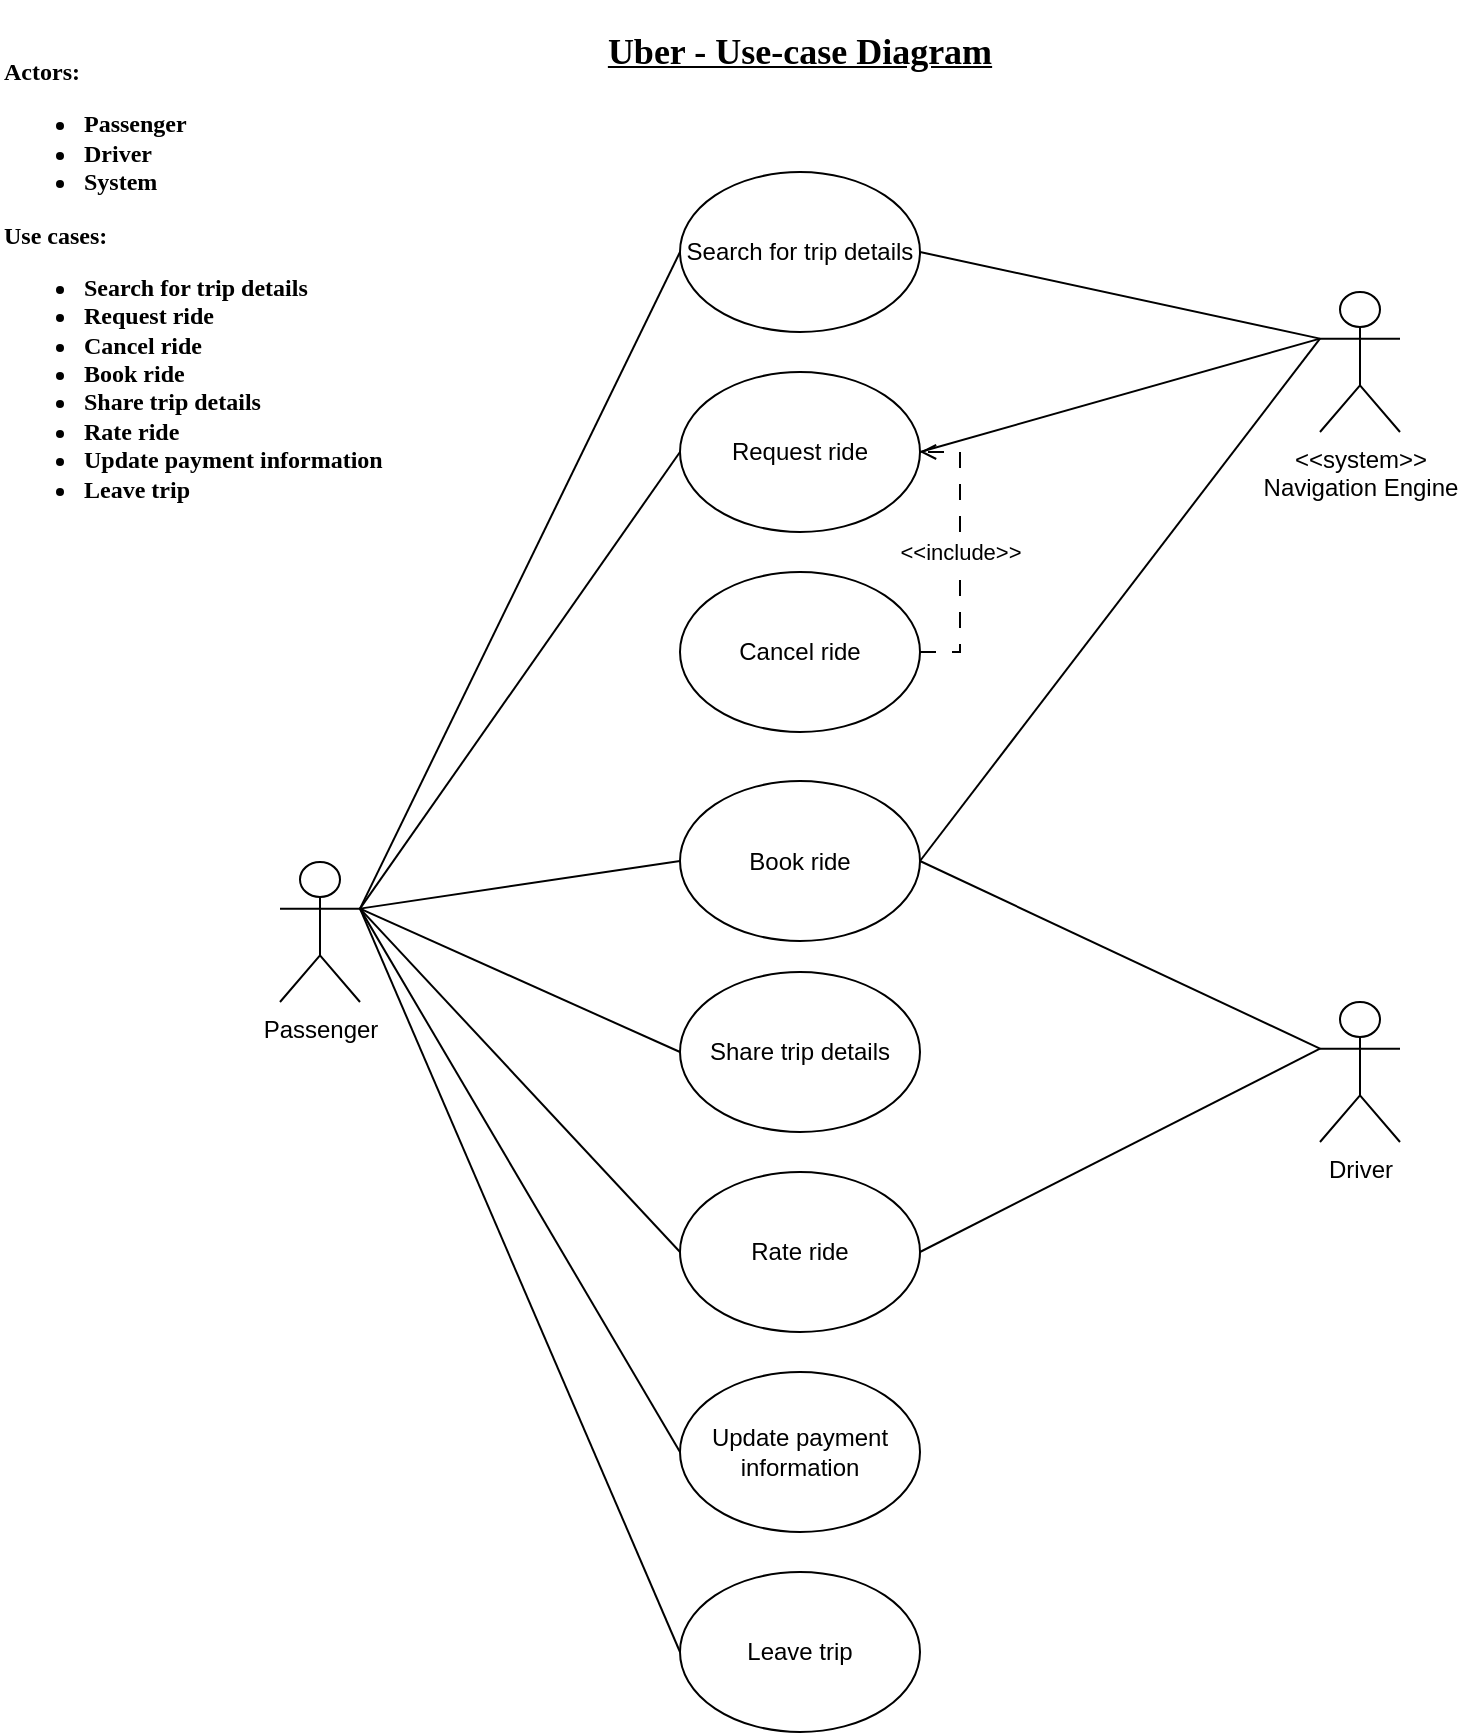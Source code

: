 <mxfile version="21.2.3" type="device">
  <diagram name="Página-1" id="eAzFou74vSm_Pbydygq0">
    <mxGraphModel dx="1028" dy="560" grid="1" gridSize="10" guides="1" tooltips="1" connect="1" arrows="1" fold="1" page="1" pageScale="1" pageWidth="827" pageHeight="1169" background="#ffffff" math="0" shadow="0">
      <root>
        <mxCell id="0" />
        <mxCell id="1" parent="0" />
        <mxCell id="8qd9BPg2neIUj7x8B0nQ-1" value="Actors:&lt;br&gt;&lt;ul&gt;&lt;li&gt;Passenger&lt;/li&gt;&lt;li&gt;Driver&lt;/li&gt;&lt;li&gt;System&lt;/li&gt;&lt;/ul&gt;&lt;div&gt;Use cases:&lt;/div&gt;&lt;div&gt;&lt;ul&gt;&lt;li&gt;Search for trip details&lt;/li&gt;&lt;li&gt;Request ride&lt;/li&gt;&lt;li&gt;Cancel ride&lt;/li&gt;&lt;li&gt;Book ride&lt;/li&gt;&lt;li&gt;Share trip details&lt;/li&gt;&lt;li&gt;Rate ride&lt;/li&gt;&lt;li&gt;Update payment information&lt;/li&gt;&lt;li&gt;Leave trip&lt;/li&gt;&lt;/ul&gt;&lt;/div&gt;" style="text;html=1;strokeColor=none;fillColor=none;align=left;verticalAlign=middle;whiteSpace=wrap;rounded=0;fontFamily=Coming Soon;fontSource=https%3A%2F%2Ffonts.googleapis.com%2Fcss%3Ffamily%3DComing%2BSoon;fontStyle=1" parent="1" vertex="1">
          <mxGeometry x="40" y="40" width="200" height="280" as="geometry" />
        </mxCell>
        <mxCell id="8qd9BPg2neIUj7x8B0nQ-2" value="&lt;h2&gt;&lt;font data-font-src=&quot;https://fonts.googleapis.com/css?family=Coming+Soon&quot; face=&quot;Coming Soon&quot;&gt;&lt;u&gt;Uber - Use-case Diagram&lt;/u&gt;&lt;/font&gt;&lt;/h2&gt;" style="text;html=1;strokeColor=none;fillColor=none;align=center;verticalAlign=middle;whiteSpace=wrap;rounded=0;" parent="1" vertex="1">
          <mxGeometry x="280" y="40" width="320" height="40" as="geometry" />
        </mxCell>
        <mxCell id="9MRlb0sJl3jCcLAnvzpH-31" style="rounded=0;orthogonalLoop=1;jettySize=auto;html=1;entryX=0;entryY=0.5;entryDx=0;entryDy=0;endArrow=none;endFill=0;exitX=1;exitY=0.333;exitDx=0;exitDy=0;exitPerimeter=0;" edge="1" parent="1" source="9MRlb0sJl3jCcLAnvzpH-1" target="9MRlb0sJl3jCcLAnvzpH-6">
          <mxGeometry relative="1" as="geometry">
            <mxPoint x="290" y="430" as="targetPoint" />
          </mxGeometry>
        </mxCell>
        <mxCell id="9MRlb0sJl3jCcLAnvzpH-32" style="rounded=0;orthogonalLoop=1;jettySize=auto;html=1;entryX=0;entryY=0.5;entryDx=0;entryDy=0;endArrow=none;endFill=0;exitX=1;exitY=0.333;exitDx=0;exitDy=0;exitPerimeter=0;" edge="1" parent="1" source="9MRlb0sJl3jCcLAnvzpH-1" target="9MRlb0sJl3jCcLAnvzpH-7">
          <mxGeometry relative="1" as="geometry" />
        </mxCell>
        <mxCell id="9MRlb0sJl3jCcLAnvzpH-34" style="rounded=0;orthogonalLoop=1;jettySize=auto;html=1;entryX=0;entryY=0.5;entryDx=0;entryDy=0;endArrow=none;endFill=0;exitX=1;exitY=0.333;exitDx=0;exitDy=0;exitPerimeter=0;" edge="1" parent="1" source="9MRlb0sJl3jCcLAnvzpH-1" target="9MRlb0sJl3jCcLAnvzpH-9">
          <mxGeometry relative="1" as="geometry" />
        </mxCell>
        <mxCell id="9MRlb0sJl3jCcLAnvzpH-36" style="rounded=0;orthogonalLoop=1;jettySize=auto;html=1;entryX=0;entryY=0.5;entryDx=0;entryDy=0;endArrow=none;endFill=0;exitX=1;exitY=0.333;exitDx=0;exitDy=0;exitPerimeter=0;" edge="1" parent="1" source="9MRlb0sJl3jCcLAnvzpH-1" target="9MRlb0sJl3jCcLAnvzpH-10">
          <mxGeometry relative="1" as="geometry" />
        </mxCell>
        <mxCell id="9MRlb0sJl3jCcLAnvzpH-37" style="rounded=0;orthogonalLoop=1;jettySize=auto;html=1;entryX=0;entryY=0.5;entryDx=0;entryDy=0;endArrow=none;endFill=0;exitX=1;exitY=0.333;exitDx=0;exitDy=0;exitPerimeter=0;" edge="1" parent="1" source="9MRlb0sJl3jCcLAnvzpH-1" target="9MRlb0sJl3jCcLAnvzpH-11">
          <mxGeometry relative="1" as="geometry" />
        </mxCell>
        <mxCell id="9MRlb0sJl3jCcLAnvzpH-38" style="rounded=0;orthogonalLoop=1;jettySize=auto;html=1;entryX=0;entryY=0.5;entryDx=0;entryDy=0;endArrow=none;endFill=0;exitX=1;exitY=0.333;exitDx=0;exitDy=0;exitPerimeter=0;" edge="1" parent="1" source="9MRlb0sJl3jCcLAnvzpH-1" target="9MRlb0sJl3jCcLAnvzpH-12">
          <mxGeometry relative="1" as="geometry" />
        </mxCell>
        <mxCell id="9MRlb0sJl3jCcLAnvzpH-39" style="rounded=0;orthogonalLoop=1;jettySize=auto;html=1;entryX=0;entryY=0.5;entryDx=0;entryDy=0;endArrow=none;endFill=0;exitX=1;exitY=0.333;exitDx=0;exitDy=0;exitPerimeter=0;" edge="1" parent="1" source="9MRlb0sJl3jCcLAnvzpH-1" target="9MRlb0sJl3jCcLAnvzpH-13">
          <mxGeometry relative="1" as="geometry" />
        </mxCell>
        <mxCell id="9MRlb0sJl3jCcLAnvzpH-1" value="Passenger" style="shape=umlActor;verticalLabelPosition=bottom;verticalAlign=top;html=1;outlineConnect=0;" vertex="1" parent="1">
          <mxGeometry x="180" y="465" width="40" height="70" as="geometry" />
        </mxCell>
        <mxCell id="9MRlb0sJl3jCcLAnvzpH-45" style="rounded=0;orthogonalLoop=1;jettySize=auto;html=1;entryX=1;entryY=0.5;entryDx=0;entryDy=0;endArrow=none;endFill=0;exitX=0;exitY=0.333;exitDx=0;exitDy=0;exitPerimeter=0;" edge="1" parent="1" source="9MRlb0sJl3jCcLAnvzpH-2" target="9MRlb0sJl3jCcLAnvzpH-9">
          <mxGeometry relative="1" as="geometry" />
        </mxCell>
        <mxCell id="9MRlb0sJl3jCcLAnvzpH-46" style="rounded=0;orthogonalLoop=1;jettySize=auto;html=1;entryX=1;entryY=0.5;entryDx=0;entryDy=0;endArrow=none;endFill=0;exitX=0;exitY=0.333;exitDx=0;exitDy=0;exitPerimeter=0;" edge="1" parent="1" source="9MRlb0sJl3jCcLAnvzpH-2" target="9MRlb0sJl3jCcLAnvzpH-11">
          <mxGeometry relative="1" as="geometry" />
        </mxCell>
        <mxCell id="9MRlb0sJl3jCcLAnvzpH-2" value="Driver" style="shape=umlActor;verticalLabelPosition=bottom;verticalAlign=top;html=1;outlineConnect=0;" vertex="1" parent="1">
          <mxGeometry x="700" y="535" width="40" height="70" as="geometry" />
        </mxCell>
        <mxCell id="9MRlb0sJl3jCcLAnvzpH-42" style="rounded=0;orthogonalLoop=1;jettySize=auto;html=1;entryX=1;entryY=0.5;entryDx=0;entryDy=0;endArrow=none;endFill=0;exitX=0;exitY=0.333;exitDx=0;exitDy=0;exitPerimeter=0;" edge="1" parent="1" source="9MRlb0sJl3jCcLAnvzpH-3" target="9MRlb0sJl3jCcLAnvzpH-6">
          <mxGeometry relative="1" as="geometry" />
        </mxCell>
        <mxCell id="9MRlb0sJl3jCcLAnvzpH-43" style="rounded=0;orthogonalLoop=1;jettySize=auto;html=1;entryX=1;entryY=0.5;entryDx=0;entryDy=0;endArrow=none;endFill=0;exitX=0;exitY=0.333;exitDx=0;exitDy=0;exitPerimeter=0;" edge="1" parent="1" source="9MRlb0sJl3jCcLAnvzpH-3" target="9MRlb0sJl3jCcLAnvzpH-7">
          <mxGeometry relative="1" as="geometry" />
        </mxCell>
        <mxCell id="9MRlb0sJl3jCcLAnvzpH-44" style="rounded=0;orthogonalLoop=1;jettySize=auto;html=1;entryX=1;entryY=0.5;entryDx=0;entryDy=0;endArrow=none;endFill=0;exitX=0;exitY=0.333;exitDx=0;exitDy=0;exitPerimeter=0;" edge="1" parent="1" source="9MRlb0sJl3jCcLAnvzpH-3" target="9MRlb0sJl3jCcLAnvzpH-9">
          <mxGeometry relative="1" as="geometry" />
        </mxCell>
        <mxCell id="9MRlb0sJl3jCcLAnvzpH-3" value="&amp;lt;&amp;lt;system&amp;gt;&amp;gt;&lt;br&gt;Navigation Engine" style="shape=umlActor;verticalLabelPosition=bottom;verticalAlign=top;html=1;outlineConnect=0;" vertex="1" parent="1">
          <mxGeometry x="700" y="180" width="40" height="70" as="geometry" />
        </mxCell>
        <mxCell id="9MRlb0sJl3jCcLAnvzpH-6" value="Search for trip details" style="ellipse;whiteSpace=wrap;html=1;" vertex="1" parent="1">
          <mxGeometry x="380" y="120" width="120" height="80" as="geometry" />
        </mxCell>
        <mxCell id="9MRlb0sJl3jCcLAnvzpH-7" value="Request ride" style="ellipse;whiteSpace=wrap;html=1;" vertex="1" parent="1">
          <mxGeometry x="380" y="220" width="120" height="80" as="geometry" />
        </mxCell>
        <mxCell id="9MRlb0sJl3jCcLAnvzpH-33" value="&amp;lt;&amp;lt;include&amp;gt;&amp;gt;" style="edgeStyle=orthogonalEdgeStyle;rounded=0;orthogonalLoop=1;jettySize=auto;html=1;exitX=1;exitY=0.5;exitDx=0;exitDy=0;entryX=1;entryY=0.5;entryDx=0;entryDy=0;dashed=1;dashPattern=8 8;endArrow=open;endFill=0;" edge="1" parent="1" source="9MRlb0sJl3jCcLAnvzpH-8" target="9MRlb0sJl3jCcLAnvzpH-7">
          <mxGeometry relative="1" as="geometry" />
        </mxCell>
        <mxCell id="9MRlb0sJl3jCcLAnvzpH-8" value="Cancel ride" style="ellipse;whiteSpace=wrap;html=1;" vertex="1" parent="1">
          <mxGeometry x="380" y="320" width="120" height="80" as="geometry" />
        </mxCell>
        <mxCell id="9MRlb0sJl3jCcLAnvzpH-9" value="Book ride" style="ellipse;whiteSpace=wrap;html=1;" vertex="1" parent="1">
          <mxGeometry x="380" y="424.5" width="120" height="80" as="geometry" />
        </mxCell>
        <mxCell id="9MRlb0sJl3jCcLAnvzpH-10" value="Share trip details" style="ellipse;whiteSpace=wrap;html=1;" vertex="1" parent="1">
          <mxGeometry x="380" y="520" width="120" height="80" as="geometry" />
        </mxCell>
        <mxCell id="9MRlb0sJl3jCcLAnvzpH-11" value="Rate ride" style="ellipse;whiteSpace=wrap;html=1;" vertex="1" parent="1">
          <mxGeometry x="380" y="620" width="120" height="80" as="geometry" />
        </mxCell>
        <mxCell id="9MRlb0sJl3jCcLAnvzpH-12" value="Update payment information" style="ellipse;whiteSpace=wrap;html=1;" vertex="1" parent="1">
          <mxGeometry x="380" y="720" width="120" height="80" as="geometry" />
        </mxCell>
        <mxCell id="9MRlb0sJl3jCcLAnvzpH-13" value="Leave trip" style="ellipse;whiteSpace=wrap;html=1;" vertex="1" parent="1">
          <mxGeometry x="380" y="820" width="120" height="80" as="geometry" />
        </mxCell>
      </root>
    </mxGraphModel>
  </diagram>
</mxfile>
